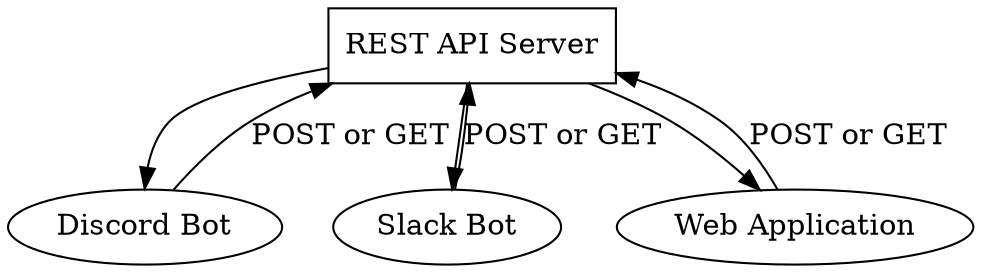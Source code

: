 digraph relationship {
  graph [
    charset = "UTF-8";
  ];


  rest_api [label="REST API Server", shape = box];

  discord_bot [label="Discord Bot"];

  slack_bot [label="Slack Bot"];

  web_app [label="Web Application"];

  rest_api -> discord_bot [arrowhead = normal];
  discord_bot -> rest_api [label = "POST or GET", arrowhead = normal];

  rest_api -> slack_bot [arrowhead = normal];
  slack_bot -> rest_api [label = "POST or GET", arrowhead = normal];

  rest_api -> web_app [arrowhead = normal];
  web_app -> rest_api [label = "POST or GET", arrowhead = normal];
}